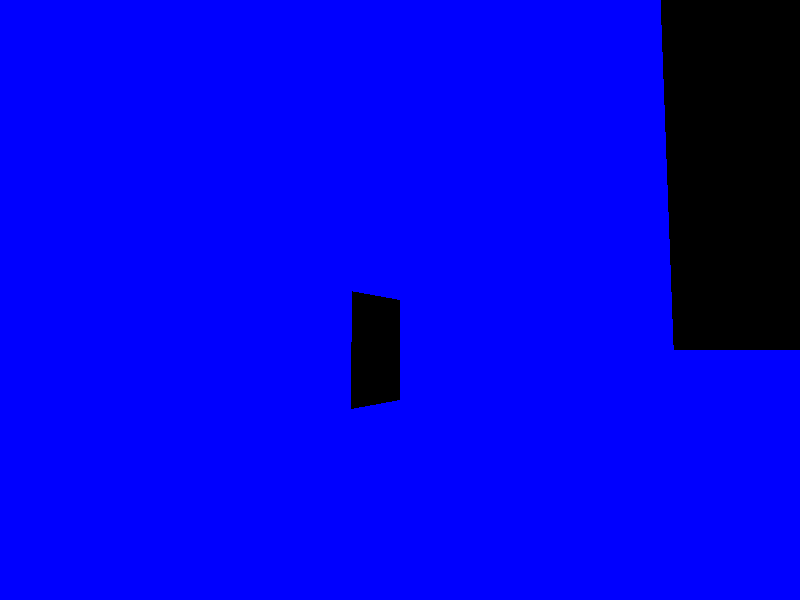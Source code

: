 #declare boxNumberY = 0;
#declare boxNumberZ = 0;

difference {
  plane {
    x, 0
    pigment {
      colour rgb <0, 0, 1>
    }
  }
  //#while (boxNumberY < 2)
  //  #while (boxNumberZ < 2)
      box {
        <0, (boxNumberY*3)+4, (boxNumberZ*3)+4>, <0, (boxNumberY*3)+6, (boxNumberZ*3)+6>
      }
      #declare boxNumberZ = boxNumberZ + 1;
//    #end
    #declare boxNumberY = boxNumberY + 1;
//  #end       
}
plane {
  y, 0
  pigment {
    colour rgb <0, 0, 1>
  }
} 
//plane {
//  z, 30
//  pigment {
//    colour rgb <0, 0, 1>
//  }
//}
// create a regular point light source
light_source {
  0*x                  // light's position (translated below)
  color rgb <1,1,1>    // light's color
  translate <20, 40, -20>
}
// atmospheric media can be generated by adding a media statement
// to the scene not attached to any specific object

media {    // atmospheric media sample
  intervals 10
  scattering { 1, rgb 0.03 }
  samples 1, 10
  confidence 0.9999
  variance 1/1000
  ratio 0.9
}
// create a regular point light source
light_source {
  0*x                  // light's position (translated below)
  color rgb <10,10,10>    // light's color
  translate <-20, 40, -20>
}
// perspective (default) camera
camera {
  location  <5.0, 5.0, -5.0>
  look_at   <0.0, 6, 6>
  right     x*image_width/image_height
}

      